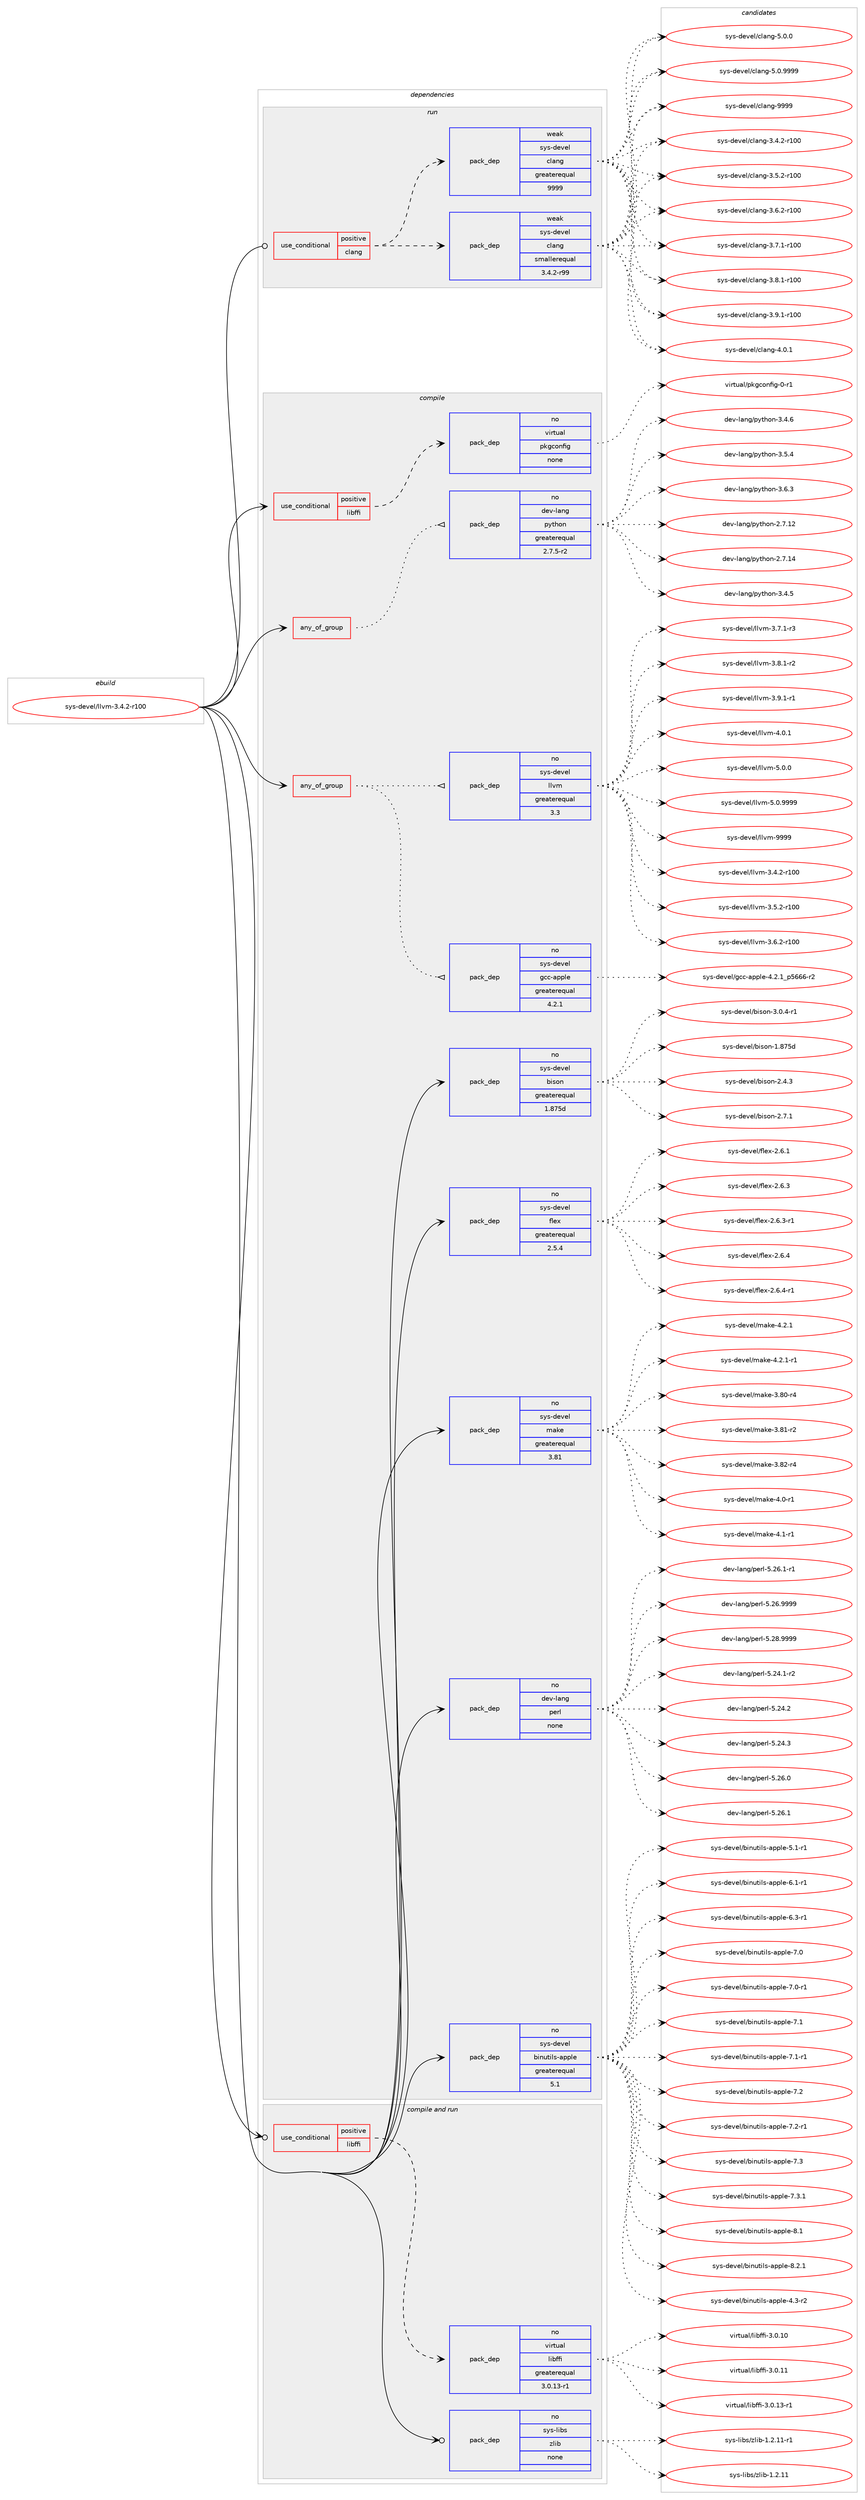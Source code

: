 digraph prolog {

# *************
# Graph options
# *************

newrank=true;
concentrate=true;
compound=true;
graph [rankdir=LR,fontname=Helvetica,fontsize=10,ranksep=1.5];#, ranksep=2.5, nodesep=0.2];
edge  [arrowhead=vee];
node  [fontname=Helvetica,fontsize=10];

# **********
# The ebuild
# **********

subgraph cluster_leftcol {
color=gray;
rank=same;
label=<<i>ebuild</i>>;
id [label="sys-devel/llvm-3.4.2-r100", color=red, width=4, href="../sys-devel/llvm-3.4.2-r100.svg"];
}

# ****************
# The dependencies
# ****************

subgraph cluster_midcol {
color=gray;
label=<<i>dependencies</i>>;
subgraph cluster_compile {
fillcolor="#eeeeee";
style=filled;
label=<<i>compile</i>>;
subgraph any8158 {
dependency485154 [label=<<TABLE BORDER="0" CELLBORDER="1" CELLSPACING="0" CELLPADDING="4"><TR><TD CELLPADDING="10">any_of_group</TD></TR></TABLE>>, shape=none, color=red];subgraph pack360465 {
dependency485155 [label=<<TABLE BORDER="0" CELLBORDER="1" CELLSPACING="0" CELLPADDING="4" WIDTH="220"><TR><TD ROWSPAN="6" CELLPADDING="30">pack_dep</TD></TR><TR><TD WIDTH="110">no</TD></TR><TR><TD>dev-lang</TD></TR><TR><TD>python</TD></TR><TR><TD>greaterequal</TD></TR><TR><TD>2.7.5-r2</TD></TR></TABLE>>, shape=none, color=blue];
}
dependency485154:e -> dependency485155:w [weight=20,style="dotted",arrowhead="oinv"];
}
id:e -> dependency485154:w [weight=20,style="solid",arrowhead="vee"];
subgraph any8159 {
dependency485156 [label=<<TABLE BORDER="0" CELLBORDER="1" CELLSPACING="0" CELLPADDING="4"><TR><TD CELLPADDING="10">any_of_group</TD></TR></TABLE>>, shape=none, color=red];subgraph pack360466 {
dependency485157 [label=<<TABLE BORDER="0" CELLBORDER="1" CELLSPACING="0" CELLPADDING="4" WIDTH="220"><TR><TD ROWSPAN="6" CELLPADDING="30">pack_dep</TD></TR><TR><TD WIDTH="110">no</TD></TR><TR><TD>sys-devel</TD></TR><TR><TD>gcc-apple</TD></TR><TR><TD>greaterequal</TD></TR><TR><TD>4.2.1</TD></TR></TABLE>>, shape=none, color=blue];
}
dependency485156:e -> dependency485157:w [weight=20,style="dotted",arrowhead="oinv"];
subgraph pack360467 {
dependency485158 [label=<<TABLE BORDER="0" CELLBORDER="1" CELLSPACING="0" CELLPADDING="4" WIDTH="220"><TR><TD ROWSPAN="6" CELLPADDING="30">pack_dep</TD></TR><TR><TD WIDTH="110">no</TD></TR><TR><TD>sys-devel</TD></TR><TR><TD>llvm</TD></TR><TR><TD>greaterequal</TD></TR><TR><TD>3.3</TD></TR></TABLE>>, shape=none, color=blue];
}
dependency485156:e -> dependency485158:w [weight=20,style="dotted",arrowhead="oinv"];
}
id:e -> dependency485156:w [weight=20,style="solid",arrowhead="vee"];
subgraph cond116243 {
dependency485159 [label=<<TABLE BORDER="0" CELLBORDER="1" CELLSPACING="0" CELLPADDING="4"><TR><TD ROWSPAN="3" CELLPADDING="10">use_conditional</TD></TR><TR><TD>positive</TD></TR><TR><TD>libffi</TD></TR></TABLE>>, shape=none, color=red];
subgraph pack360468 {
dependency485160 [label=<<TABLE BORDER="0" CELLBORDER="1" CELLSPACING="0" CELLPADDING="4" WIDTH="220"><TR><TD ROWSPAN="6" CELLPADDING="30">pack_dep</TD></TR><TR><TD WIDTH="110">no</TD></TR><TR><TD>virtual</TD></TR><TR><TD>pkgconfig</TD></TR><TR><TD>none</TD></TR><TR><TD></TD></TR></TABLE>>, shape=none, color=blue];
}
dependency485159:e -> dependency485160:w [weight=20,style="dashed",arrowhead="vee"];
}
id:e -> dependency485159:w [weight=20,style="solid",arrowhead="vee"];
subgraph pack360469 {
dependency485161 [label=<<TABLE BORDER="0" CELLBORDER="1" CELLSPACING="0" CELLPADDING="4" WIDTH="220"><TR><TD ROWSPAN="6" CELLPADDING="30">pack_dep</TD></TR><TR><TD WIDTH="110">no</TD></TR><TR><TD>dev-lang</TD></TR><TR><TD>perl</TD></TR><TR><TD>none</TD></TR><TR><TD></TD></TR></TABLE>>, shape=none, color=blue];
}
id:e -> dependency485161:w [weight=20,style="solid",arrowhead="vee"];
subgraph pack360470 {
dependency485162 [label=<<TABLE BORDER="0" CELLBORDER="1" CELLSPACING="0" CELLPADDING="4" WIDTH="220"><TR><TD ROWSPAN="6" CELLPADDING="30">pack_dep</TD></TR><TR><TD WIDTH="110">no</TD></TR><TR><TD>sys-devel</TD></TR><TR><TD>binutils-apple</TD></TR><TR><TD>greaterequal</TD></TR><TR><TD>5.1</TD></TR></TABLE>>, shape=none, color=blue];
}
id:e -> dependency485162:w [weight=20,style="solid",arrowhead="vee"];
subgraph pack360471 {
dependency485163 [label=<<TABLE BORDER="0" CELLBORDER="1" CELLSPACING="0" CELLPADDING="4" WIDTH="220"><TR><TD ROWSPAN="6" CELLPADDING="30">pack_dep</TD></TR><TR><TD WIDTH="110">no</TD></TR><TR><TD>sys-devel</TD></TR><TR><TD>bison</TD></TR><TR><TD>greaterequal</TD></TR><TR><TD>1.875d</TD></TR></TABLE>>, shape=none, color=blue];
}
id:e -> dependency485163:w [weight=20,style="solid",arrowhead="vee"];
subgraph pack360472 {
dependency485164 [label=<<TABLE BORDER="0" CELLBORDER="1" CELLSPACING="0" CELLPADDING="4" WIDTH="220"><TR><TD ROWSPAN="6" CELLPADDING="30">pack_dep</TD></TR><TR><TD WIDTH="110">no</TD></TR><TR><TD>sys-devel</TD></TR><TR><TD>flex</TD></TR><TR><TD>greaterequal</TD></TR><TR><TD>2.5.4</TD></TR></TABLE>>, shape=none, color=blue];
}
id:e -> dependency485164:w [weight=20,style="solid",arrowhead="vee"];
subgraph pack360473 {
dependency485165 [label=<<TABLE BORDER="0" CELLBORDER="1" CELLSPACING="0" CELLPADDING="4" WIDTH="220"><TR><TD ROWSPAN="6" CELLPADDING="30">pack_dep</TD></TR><TR><TD WIDTH="110">no</TD></TR><TR><TD>sys-devel</TD></TR><TR><TD>make</TD></TR><TR><TD>greaterequal</TD></TR><TR><TD>3.81</TD></TR></TABLE>>, shape=none, color=blue];
}
id:e -> dependency485165:w [weight=20,style="solid",arrowhead="vee"];
}
subgraph cluster_compileandrun {
fillcolor="#eeeeee";
style=filled;
label=<<i>compile and run</i>>;
subgraph cond116244 {
dependency485166 [label=<<TABLE BORDER="0" CELLBORDER="1" CELLSPACING="0" CELLPADDING="4"><TR><TD ROWSPAN="3" CELLPADDING="10">use_conditional</TD></TR><TR><TD>positive</TD></TR><TR><TD>libffi</TD></TR></TABLE>>, shape=none, color=red];
subgraph pack360474 {
dependency485167 [label=<<TABLE BORDER="0" CELLBORDER="1" CELLSPACING="0" CELLPADDING="4" WIDTH="220"><TR><TD ROWSPAN="6" CELLPADDING="30">pack_dep</TD></TR><TR><TD WIDTH="110">no</TD></TR><TR><TD>virtual</TD></TR><TR><TD>libffi</TD></TR><TR><TD>greaterequal</TD></TR><TR><TD>3.0.13-r1</TD></TR></TABLE>>, shape=none, color=blue];
}
dependency485166:e -> dependency485167:w [weight=20,style="dashed",arrowhead="vee"];
}
id:e -> dependency485166:w [weight=20,style="solid",arrowhead="odotvee"];
subgraph pack360475 {
dependency485168 [label=<<TABLE BORDER="0" CELLBORDER="1" CELLSPACING="0" CELLPADDING="4" WIDTH="220"><TR><TD ROWSPAN="6" CELLPADDING="30">pack_dep</TD></TR><TR><TD WIDTH="110">no</TD></TR><TR><TD>sys-libs</TD></TR><TR><TD>zlib</TD></TR><TR><TD>none</TD></TR><TR><TD></TD></TR></TABLE>>, shape=none, color=blue];
}
id:e -> dependency485168:w [weight=20,style="solid",arrowhead="odotvee"];
}
subgraph cluster_run {
fillcolor="#eeeeee";
style=filled;
label=<<i>run</i>>;
subgraph cond116245 {
dependency485169 [label=<<TABLE BORDER="0" CELLBORDER="1" CELLSPACING="0" CELLPADDING="4"><TR><TD ROWSPAN="3" CELLPADDING="10">use_conditional</TD></TR><TR><TD>positive</TD></TR><TR><TD>clang</TD></TR></TABLE>>, shape=none, color=red];
subgraph pack360476 {
dependency485170 [label=<<TABLE BORDER="0" CELLBORDER="1" CELLSPACING="0" CELLPADDING="4" WIDTH="220"><TR><TD ROWSPAN="6" CELLPADDING="30">pack_dep</TD></TR><TR><TD WIDTH="110">weak</TD></TR><TR><TD>sys-devel</TD></TR><TR><TD>clang</TD></TR><TR><TD>smallerequal</TD></TR><TR><TD>3.4.2-r99</TD></TR></TABLE>>, shape=none, color=blue];
}
dependency485169:e -> dependency485170:w [weight=20,style="dashed",arrowhead="vee"];
subgraph pack360477 {
dependency485171 [label=<<TABLE BORDER="0" CELLBORDER="1" CELLSPACING="0" CELLPADDING="4" WIDTH="220"><TR><TD ROWSPAN="6" CELLPADDING="30">pack_dep</TD></TR><TR><TD WIDTH="110">weak</TD></TR><TR><TD>sys-devel</TD></TR><TR><TD>clang</TD></TR><TR><TD>greaterequal</TD></TR><TR><TD>9999</TD></TR></TABLE>>, shape=none, color=blue];
}
dependency485169:e -> dependency485171:w [weight=20,style="dashed",arrowhead="vee"];
}
id:e -> dependency485169:w [weight=20,style="solid",arrowhead="odot"];
}
}

# **************
# The candidates
# **************

subgraph cluster_choices {
rank=same;
color=gray;
label=<<i>candidates</i>>;

subgraph choice360465 {
color=black;
nodesep=1;
choice10010111845108971101034711212111610411111045504655464950 [label="dev-lang/python-2.7.12", color=red, width=4,href="../dev-lang/python-2.7.12.svg"];
choice10010111845108971101034711212111610411111045504655464952 [label="dev-lang/python-2.7.14", color=red, width=4,href="../dev-lang/python-2.7.14.svg"];
choice100101118451089711010347112121116104111110455146524653 [label="dev-lang/python-3.4.5", color=red, width=4,href="../dev-lang/python-3.4.5.svg"];
choice100101118451089711010347112121116104111110455146524654 [label="dev-lang/python-3.4.6", color=red, width=4,href="../dev-lang/python-3.4.6.svg"];
choice100101118451089711010347112121116104111110455146534652 [label="dev-lang/python-3.5.4", color=red, width=4,href="../dev-lang/python-3.5.4.svg"];
choice100101118451089711010347112121116104111110455146544651 [label="dev-lang/python-3.6.3", color=red, width=4,href="../dev-lang/python-3.6.3.svg"];
dependency485155:e -> choice10010111845108971101034711212111610411111045504655464950:w [style=dotted,weight="100"];
dependency485155:e -> choice10010111845108971101034711212111610411111045504655464952:w [style=dotted,weight="100"];
dependency485155:e -> choice100101118451089711010347112121116104111110455146524653:w [style=dotted,weight="100"];
dependency485155:e -> choice100101118451089711010347112121116104111110455146524654:w [style=dotted,weight="100"];
dependency485155:e -> choice100101118451089711010347112121116104111110455146534652:w [style=dotted,weight="100"];
dependency485155:e -> choice100101118451089711010347112121116104111110455146544651:w [style=dotted,weight="100"];
}
subgraph choice360466 {
color=black;
nodesep=1;
choice11512111545100101118101108471039999459711211210810145524650464995112535454544511450 [label="sys-devel/gcc-apple-4.2.1_p5666-r2", color=red, width=4,href="../sys-devel/gcc-apple-4.2.1_p5666-r2.svg"];
dependency485157:e -> choice11512111545100101118101108471039999459711211210810145524650464995112535454544511450:w [style=dotted,weight="100"];
}
subgraph choice360467 {
color=black;
nodesep=1;
choice115121115451001011181011084710810811810945514652465045114494848 [label="sys-devel/llvm-3.4.2-r100", color=red, width=4,href="../sys-devel/llvm-3.4.2-r100.svg"];
choice115121115451001011181011084710810811810945514653465045114494848 [label="sys-devel/llvm-3.5.2-r100", color=red, width=4,href="../sys-devel/llvm-3.5.2-r100.svg"];
choice115121115451001011181011084710810811810945514654465045114494848 [label="sys-devel/llvm-3.6.2-r100", color=red, width=4,href="../sys-devel/llvm-3.6.2-r100.svg"];
choice11512111545100101118101108471081081181094551465546494511451 [label="sys-devel/llvm-3.7.1-r3", color=red, width=4,href="../sys-devel/llvm-3.7.1-r3.svg"];
choice11512111545100101118101108471081081181094551465646494511450 [label="sys-devel/llvm-3.8.1-r2", color=red, width=4,href="../sys-devel/llvm-3.8.1-r2.svg"];
choice11512111545100101118101108471081081181094551465746494511449 [label="sys-devel/llvm-3.9.1-r1", color=red, width=4,href="../sys-devel/llvm-3.9.1-r1.svg"];
choice1151211154510010111810110847108108118109455246484649 [label="sys-devel/llvm-4.0.1", color=red, width=4,href="../sys-devel/llvm-4.0.1.svg"];
choice1151211154510010111810110847108108118109455346484648 [label="sys-devel/llvm-5.0.0", color=red, width=4,href="../sys-devel/llvm-5.0.0.svg"];
choice1151211154510010111810110847108108118109455346484657575757 [label="sys-devel/llvm-5.0.9999", color=red, width=4,href="../sys-devel/llvm-5.0.9999.svg"];
choice11512111545100101118101108471081081181094557575757 [label="sys-devel/llvm-9999", color=red, width=4,href="../sys-devel/llvm-9999.svg"];
dependency485158:e -> choice115121115451001011181011084710810811810945514652465045114494848:w [style=dotted,weight="100"];
dependency485158:e -> choice115121115451001011181011084710810811810945514653465045114494848:w [style=dotted,weight="100"];
dependency485158:e -> choice115121115451001011181011084710810811810945514654465045114494848:w [style=dotted,weight="100"];
dependency485158:e -> choice11512111545100101118101108471081081181094551465546494511451:w [style=dotted,weight="100"];
dependency485158:e -> choice11512111545100101118101108471081081181094551465646494511450:w [style=dotted,weight="100"];
dependency485158:e -> choice11512111545100101118101108471081081181094551465746494511449:w [style=dotted,weight="100"];
dependency485158:e -> choice1151211154510010111810110847108108118109455246484649:w [style=dotted,weight="100"];
dependency485158:e -> choice1151211154510010111810110847108108118109455346484648:w [style=dotted,weight="100"];
dependency485158:e -> choice1151211154510010111810110847108108118109455346484657575757:w [style=dotted,weight="100"];
dependency485158:e -> choice11512111545100101118101108471081081181094557575757:w [style=dotted,weight="100"];
}
subgraph choice360468 {
color=black;
nodesep=1;
choice11810511411611797108471121071039911111010210510345484511449 [label="virtual/pkgconfig-0-r1", color=red, width=4,href="../virtual/pkgconfig-0-r1.svg"];
dependency485160:e -> choice11810511411611797108471121071039911111010210510345484511449:w [style=dotted,weight="100"];
}
subgraph choice360469 {
color=black;
nodesep=1;
choice100101118451089711010347112101114108455346505246494511450 [label="dev-lang/perl-5.24.1-r2", color=red, width=4,href="../dev-lang/perl-5.24.1-r2.svg"];
choice10010111845108971101034711210111410845534650524650 [label="dev-lang/perl-5.24.2", color=red, width=4,href="../dev-lang/perl-5.24.2.svg"];
choice10010111845108971101034711210111410845534650524651 [label="dev-lang/perl-5.24.3", color=red, width=4,href="../dev-lang/perl-5.24.3.svg"];
choice10010111845108971101034711210111410845534650544648 [label="dev-lang/perl-5.26.0", color=red, width=4,href="../dev-lang/perl-5.26.0.svg"];
choice10010111845108971101034711210111410845534650544649 [label="dev-lang/perl-5.26.1", color=red, width=4,href="../dev-lang/perl-5.26.1.svg"];
choice100101118451089711010347112101114108455346505446494511449 [label="dev-lang/perl-5.26.1-r1", color=red, width=4,href="../dev-lang/perl-5.26.1-r1.svg"];
choice10010111845108971101034711210111410845534650544657575757 [label="dev-lang/perl-5.26.9999", color=red, width=4,href="../dev-lang/perl-5.26.9999.svg"];
choice10010111845108971101034711210111410845534650564657575757 [label="dev-lang/perl-5.28.9999", color=red, width=4,href="../dev-lang/perl-5.28.9999.svg"];
dependency485161:e -> choice100101118451089711010347112101114108455346505246494511450:w [style=dotted,weight="100"];
dependency485161:e -> choice10010111845108971101034711210111410845534650524650:w [style=dotted,weight="100"];
dependency485161:e -> choice10010111845108971101034711210111410845534650524651:w [style=dotted,weight="100"];
dependency485161:e -> choice10010111845108971101034711210111410845534650544648:w [style=dotted,weight="100"];
dependency485161:e -> choice10010111845108971101034711210111410845534650544649:w [style=dotted,weight="100"];
dependency485161:e -> choice100101118451089711010347112101114108455346505446494511449:w [style=dotted,weight="100"];
dependency485161:e -> choice10010111845108971101034711210111410845534650544657575757:w [style=dotted,weight="100"];
dependency485161:e -> choice10010111845108971101034711210111410845534650564657575757:w [style=dotted,weight="100"];
}
subgraph choice360470 {
color=black;
nodesep=1;
choice1151211154510010111810110847981051101171161051081154597112112108101455246514511450 [label="sys-devel/binutils-apple-4.3-r2", color=red, width=4,href="../sys-devel/binutils-apple-4.3-r2.svg"];
choice1151211154510010111810110847981051101171161051081154597112112108101455346494511449 [label="sys-devel/binutils-apple-5.1-r1", color=red, width=4,href="../sys-devel/binutils-apple-5.1-r1.svg"];
choice1151211154510010111810110847981051101171161051081154597112112108101455446494511449 [label="sys-devel/binutils-apple-6.1-r1", color=red, width=4,href="../sys-devel/binutils-apple-6.1-r1.svg"];
choice1151211154510010111810110847981051101171161051081154597112112108101455446514511449 [label="sys-devel/binutils-apple-6.3-r1", color=red, width=4,href="../sys-devel/binutils-apple-6.3-r1.svg"];
choice115121115451001011181011084798105110117116105108115459711211210810145554648 [label="sys-devel/binutils-apple-7.0", color=red, width=4,href="../sys-devel/binutils-apple-7.0.svg"];
choice1151211154510010111810110847981051101171161051081154597112112108101455546484511449 [label="sys-devel/binutils-apple-7.0-r1", color=red, width=4,href="../sys-devel/binutils-apple-7.0-r1.svg"];
choice115121115451001011181011084798105110117116105108115459711211210810145554649 [label="sys-devel/binutils-apple-7.1", color=red, width=4,href="../sys-devel/binutils-apple-7.1.svg"];
choice1151211154510010111810110847981051101171161051081154597112112108101455546494511449 [label="sys-devel/binutils-apple-7.1-r1", color=red, width=4,href="../sys-devel/binutils-apple-7.1-r1.svg"];
choice115121115451001011181011084798105110117116105108115459711211210810145554650 [label="sys-devel/binutils-apple-7.2", color=red, width=4,href="../sys-devel/binutils-apple-7.2.svg"];
choice1151211154510010111810110847981051101171161051081154597112112108101455546504511449 [label="sys-devel/binutils-apple-7.2-r1", color=red, width=4,href="../sys-devel/binutils-apple-7.2-r1.svg"];
choice115121115451001011181011084798105110117116105108115459711211210810145554651 [label="sys-devel/binutils-apple-7.3", color=red, width=4,href="../sys-devel/binutils-apple-7.3.svg"];
choice1151211154510010111810110847981051101171161051081154597112112108101455546514649 [label="sys-devel/binutils-apple-7.3.1", color=red, width=4,href="../sys-devel/binutils-apple-7.3.1.svg"];
choice115121115451001011181011084798105110117116105108115459711211210810145564649 [label="sys-devel/binutils-apple-8.1", color=red, width=4,href="../sys-devel/binutils-apple-8.1.svg"];
choice1151211154510010111810110847981051101171161051081154597112112108101455646504649 [label="sys-devel/binutils-apple-8.2.1", color=red, width=4,href="../sys-devel/binutils-apple-8.2.1.svg"];
dependency485162:e -> choice1151211154510010111810110847981051101171161051081154597112112108101455246514511450:w [style=dotted,weight="100"];
dependency485162:e -> choice1151211154510010111810110847981051101171161051081154597112112108101455346494511449:w [style=dotted,weight="100"];
dependency485162:e -> choice1151211154510010111810110847981051101171161051081154597112112108101455446494511449:w [style=dotted,weight="100"];
dependency485162:e -> choice1151211154510010111810110847981051101171161051081154597112112108101455446514511449:w [style=dotted,weight="100"];
dependency485162:e -> choice115121115451001011181011084798105110117116105108115459711211210810145554648:w [style=dotted,weight="100"];
dependency485162:e -> choice1151211154510010111810110847981051101171161051081154597112112108101455546484511449:w [style=dotted,weight="100"];
dependency485162:e -> choice115121115451001011181011084798105110117116105108115459711211210810145554649:w [style=dotted,weight="100"];
dependency485162:e -> choice1151211154510010111810110847981051101171161051081154597112112108101455546494511449:w [style=dotted,weight="100"];
dependency485162:e -> choice115121115451001011181011084798105110117116105108115459711211210810145554650:w [style=dotted,weight="100"];
dependency485162:e -> choice1151211154510010111810110847981051101171161051081154597112112108101455546504511449:w [style=dotted,weight="100"];
dependency485162:e -> choice115121115451001011181011084798105110117116105108115459711211210810145554651:w [style=dotted,weight="100"];
dependency485162:e -> choice1151211154510010111810110847981051101171161051081154597112112108101455546514649:w [style=dotted,weight="100"];
dependency485162:e -> choice115121115451001011181011084798105110117116105108115459711211210810145564649:w [style=dotted,weight="100"];
dependency485162:e -> choice1151211154510010111810110847981051101171161051081154597112112108101455646504649:w [style=dotted,weight="100"];
}
subgraph choice360471 {
color=black;
nodesep=1;
choice115121115451001011181011084798105115111110454946565553100 [label="sys-devel/bison-1.875d", color=red, width=4,href="../sys-devel/bison-1.875d.svg"];
choice115121115451001011181011084798105115111110455046524651 [label="sys-devel/bison-2.4.3", color=red, width=4,href="../sys-devel/bison-2.4.3.svg"];
choice115121115451001011181011084798105115111110455046554649 [label="sys-devel/bison-2.7.1", color=red, width=4,href="../sys-devel/bison-2.7.1.svg"];
choice1151211154510010111810110847981051151111104551464846524511449 [label="sys-devel/bison-3.0.4-r1", color=red, width=4,href="../sys-devel/bison-3.0.4-r1.svg"];
dependency485163:e -> choice115121115451001011181011084798105115111110454946565553100:w [style=dotted,weight="100"];
dependency485163:e -> choice115121115451001011181011084798105115111110455046524651:w [style=dotted,weight="100"];
dependency485163:e -> choice115121115451001011181011084798105115111110455046554649:w [style=dotted,weight="100"];
dependency485163:e -> choice1151211154510010111810110847981051151111104551464846524511449:w [style=dotted,weight="100"];
}
subgraph choice360472 {
color=black;
nodesep=1;
choice1151211154510010111810110847102108101120455046544649 [label="sys-devel/flex-2.6.1", color=red, width=4,href="../sys-devel/flex-2.6.1.svg"];
choice1151211154510010111810110847102108101120455046544651 [label="sys-devel/flex-2.6.3", color=red, width=4,href="../sys-devel/flex-2.6.3.svg"];
choice11512111545100101118101108471021081011204550465446514511449 [label="sys-devel/flex-2.6.3-r1", color=red, width=4,href="../sys-devel/flex-2.6.3-r1.svg"];
choice1151211154510010111810110847102108101120455046544652 [label="sys-devel/flex-2.6.4", color=red, width=4,href="../sys-devel/flex-2.6.4.svg"];
choice11512111545100101118101108471021081011204550465446524511449 [label="sys-devel/flex-2.6.4-r1", color=red, width=4,href="../sys-devel/flex-2.6.4-r1.svg"];
dependency485164:e -> choice1151211154510010111810110847102108101120455046544649:w [style=dotted,weight="100"];
dependency485164:e -> choice1151211154510010111810110847102108101120455046544651:w [style=dotted,weight="100"];
dependency485164:e -> choice11512111545100101118101108471021081011204550465446514511449:w [style=dotted,weight="100"];
dependency485164:e -> choice1151211154510010111810110847102108101120455046544652:w [style=dotted,weight="100"];
dependency485164:e -> choice11512111545100101118101108471021081011204550465446524511449:w [style=dotted,weight="100"];
}
subgraph choice360473 {
color=black;
nodesep=1;
choice11512111545100101118101108471099710710145514656484511452 [label="sys-devel/make-3.80-r4", color=red, width=4,href="../sys-devel/make-3.80-r4.svg"];
choice11512111545100101118101108471099710710145514656494511450 [label="sys-devel/make-3.81-r2", color=red, width=4,href="../sys-devel/make-3.81-r2.svg"];
choice11512111545100101118101108471099710710145514656504511452 [label="sys-devel/make-3.82-r4", color=red, width=4,href="../sys-devel/make-3.82-r4.svg"];
choice115121115451001011181011084710997107101455246484511449 [label="sys-devel/make-4.0-r1", color=red, width=4,href="../sys-devel/make-4.0-r1.svg"];
choice115121115451001011181011084710997107101455246494511449 [label="sys-devel/make-4.1-r1", color=red, width=4,href="../sys-devel/make-4.1-r1.svg"];
choice115121115451001011181011084710997107101455246504649 [label="sys-devel/make-4.2.1", color=red, width=4,href="../sys-devel/make-4.2.1.svg"];
choice1151211154510010111810110847109971071014552465046494511449 [label="sys-devel/make-4.2.1-r1", color=red, width=4,href="../sys-devel/make-4.2.1-r1.svg"];
dependency485165:e -> choice11512111545100101118101108471099710710145514656484511452:w [style=dotted,weight="100"];
dependency485165:e -> choice11512111545100101118101108471099710710145514656494511450:w [style=dotted,weight="100"];
dependency485165:e -> choice11512111545100101118101108471099710710145514656504511452:w [style=dotted,weight="100"];
dependency485165:e -> choice115121115451001011181011084710997107101455246484511449:w [style=dotted,weight="100"];
dependency485165:e -> choice115121115451001011181011084710997107101455246494511449:w [style=dotted,weight="100"];
dependency485165:e -> choice115121115451001011181011084710997107101455246504649:w [style=dotted,weight="100"];
dependency485165:e -> choice1151211154510010111810110847109971071014552465046494511449:w [style=dotted,weight="100"];
}
subgraph choice360474 {
color=black;
nodesep=1;
choice11810511411611797108471081059810210210545514648464948 [label="virtual/libffi-3.0.10", color=red, width=4,href="../virtual/libffi-3.0.10.svg"];
choice11810511411611797108471081059810210210545514648464949 [label="virtual/libffi-3.0.11", color=red, width=4,href="../virtual/libffi-3.0.11.svg"];
choice118105114116117971084710810598102102105455146484649514511449 [label="virtual/libffi-3.0.13-r1", color=red, width=4,href="../virtual/libffi-3.0.13-r1.svg"];
dependency485167:e -> choice11810511411611797108471081059810210210545514648464948:w [style=dotted,weight="100"];
dependency485167:e -> choice11810511411611797108471081059810210210545514648464949:w [style=dotted,weight="100"];
dependency485167:e -> choice118105114116117971084710810598102102105455146484649514511449:w [style=dotted,weight="100"];
}
subgraph choice360475 {
color=black;
nodesep=1;
choice1151211154510810598115471221081059845494650464949 [label="sys-libs/zlib-1.2.11", color=red, width=4,href="../sys-libs/zlib-1.2.11.svg"];
choice11512111545108105981154712210810598454946504649494511449 [label="sys-libs/zlib-1.2.11-r1", color=red, width=4,href="../sys-libs/zlib-1.2.11-r1.svg"];
dependency485168:e -> choice1151211154510810598115471221081059845494650464949:w [style=dotted,weight="100"];
dependency485168:e -> choice11512111545108105981154712210810598454946504649494511449:w [style=dotted,weight="100"];
}
subgraph choice360476 {
color=black;
nodesep=1;
choice1151211154510010111810110847991089711010345514652465045114494848 [label="sys-devel/clang-3.4.2-r100", color=red, width=4,href="../sys-devel/clang-3.4.2-r100.svg"];
choice1151211154510010111810110847991089711010345514653465045114494848 [label="sys-devel/clang-3.5.2-r100", color=red, width=4,href="../sys-devel/clang-3.5.2-r100.svg"];
choice1151211154510010111810110847991089711010345514654465045114494848 [label="sys-devel/clang-3.6.2-r100", color=red, width=4,href="../sys-devel/clang-3.6.2-r100.svg"];
choice1151211154510010111810110847991089711010345514655464945114494848 [label="sys-devel/clang-3.7.1-r100", color=red, width=4,href="../sys-devel/clang-3.7.1-r100.svg"];
choice1151211154510010111810110847991089711010345514656464945114494848 [label="sys-devel/clang-3.8.1-r100", color=red, width=4,href="../sys-devel/clang-3.8.1-r100.svg"];
choice1151211154510010111810110847991089711010345514657464945114494848 [label="sys-devel/clang-3.9.1-r100", color=red, width=4,href="../sys-devel/clang-3.9.1-r100.svg"];
choice11512111545100101118101108479910897110103455246484649 [label="sys-devel/clang-4.0.1", color=red, width=4,href="../sys-devel/clang-4.0.1.svg"];
choice11512111545100101118101108479910897110103455346484648 [label="sys-devel/clang-5.0.0", color=red, width=4,href="../sys-devel/clang-5.0.0.svg"];
choice11512111545100101118101108479910897110103455346484657575757 [label="sys-devel/clang-5.0.9999", color=red, width=4,href="../sys-devel/clang-5.0.9999.svg"];
choice115121115451001011181011084799108971101034557575757 [label="sys-devel/clang-9999", color=red, width=4,href="../sys-devel/clang-9999.svg"];
dependency485170:e -> choice1151211154510010111810110847991089711010345514652465045114494848:w [style=dotted,weight="100"];
dependency485170:e -> choice1151211154510010111810110847991089711010345514653465045114494848:w [style=dotted,weight="100"];
dependency485170:e -> choice1151211154510010111810110847991089711010345514654465045114494848:w [style=dotted,weight="100"];
dependency485170:e -> choice1151211154510010111810110847991089711010345514655464945114494848:w [style=dotted,weight="100"];
dependency485170:e -> choice1151211154510010111810110847991089711010345514656464945114494848:w [style=dotted,weight="100"];
dependency485170:e -> choice1151211154510010111810110847991089711010345514657464945114494848:w [style=dotted,weight="100"];
dependency485170:e -> choice11512111545100101118101108479910897110103455246484649:w [style=dotted,weight="100"];
dependency485170:e -> choice11512111545100101118101108479910897110103455346484648:w [style=dotted,weight="100"];
dependency485170:e -> choice11512111545100101118101108479910897110103455346484657575757:w [style=dotted,weight="100"];
dependency485170:e -> choice115121115451001011181011084799108971101034557575757:w [style=dotted,weight="100"];
}
subgraph choice360477 {
color=black;
nodesep=1;
choice1151211154510010111810110847991089711010345514652465045114494848 [label="sys-devel/clang-3.4.2-r100", color=red, width=4,href="../sys-devel/clang-3.4.2-r100.svg"];
choice1151211154510010111810110847991089711010345514653465045114494848 [label="sys-devel/clang-3.5.2-r100", color=red, width=4,href="../sys-devel/clang-3.5.2-r100.svg"];
choice1151211154510010111810110847991089711010345514654465045114494848 [label="sys-devel/clang-3.6.2-r100", color=red, width=4,href="../sys-devel/clang-3.6.2-r100.svg"];
choice1151211154510010111810110847991089711010345514655464945114494848 [label="sys-devel/clang-3.7.1-r100", color=red, width=4,href="../sys-devel/clang-3.7.1-r100.svg"];
choice1151211154510010111810110847991089711010345514656464945114494848 [label="sys-devel/clang-3.8.1-r100", color=red, width=4,href="../sys-devel/clang-3.8.1-r100.svg"];
choice1151211154510010111810110847991089711010345514657464945114494848 [label="sys-devel/clang-3.9.1-r100", color=red, width=4,href="../sys-devel/clang-3.9.1-r100.svg"];
choice11512111545100101118101108479910897110103455246484649 [label="sys-devel/clang-4.0.1", color=red, width=4,href="../sys-devel/clang-4.0.1.svg"];
choice11512111545100101118101108479910897110103455346484648 [label="sys-devel/clang-5.0.0", color=red, width=4,href="../sys-devel/clang-5.0.0.svg"];
choice11512111545100101118101108479910897110103455346484657575757 [label="sys-devel/clang-5.0.9999", color=red, width=4,href="../sys-devel/clang-5.0.9999.svg"];
choice115121115451001011181011084799108971101034557575757 [label="sys-devel/clang-9999", color=red, width=4,href="../sys-devel/clang-9999.svg"];
dependency485171:e -> choice1151211154510010111810110847991089711010345514652465045114494848:w [style=dotted,weight="100"];
dependency485171:e -> choice1151211154510010111810110847991089711010345514653465045114494848:w [style=dotted,weight="100"];
dependency485171:e -> choice1151211154510010111810110847991089711010345514654465045114494848:w [style=dotted,weight="100"];
dependency485171:e -> choice1151211154510010111810110847991089711010345514655464945114494848:w [style=dotted,weight="100"];
dependency485171:e -> choice1151211154510010111810110847991089711010345514656464945114494848:w [style=dotted,weight="100"];
dependency485171:e -> choice1151211154510010111810110847991089711010345514657464945114494848:w [style=dotted,weight="100"];
dependency485171:e -> choice11512111545100101118101108479910897110103455246484649:w [style=dotted,weight="100"];
dependency485171:e -> choice11512111545100101118101108479910897110103455346484648:w [style=dotted,weight="100"];
dependency485171:e -> choice11512111545100101118101108479910897110103455346484657575757:w [style=dotted,weight="100"];
dependency485171:e -> choice115121115451001011181011084799108971101034557575757:w [style=dotted,weight="100"];
}
}

}
